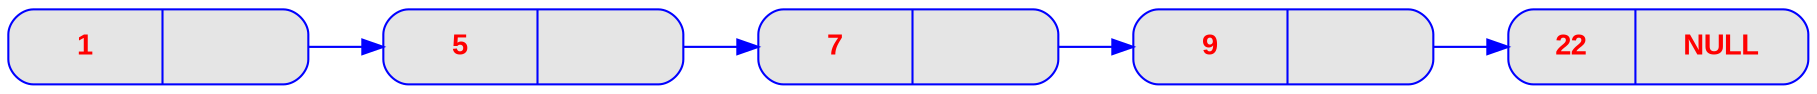 digraph liste { 
graph [ 
	rankdir = "LR" 
] 

node [ 
	fontname = "Arial bold"
	fontsize = "14" 
	fontcolor = "red" 
	style = "rounded, filled" 
	shape = "record" 
	fillcolor = "grey90" 
	color = "blue" 
	width = "2" 
] 

edge [ 
	color = "blue" 
] 

"ID_0001" [label = "{<elt> 1 | <next> }"];    
"ID_0001" : next -> "ID_0002";

"ID_0002" [label = "{<elt> 5 | <next> }"];    
"ID_0002" : next -> "ID_0003";

"ID_0003" [label = "{<elt> 7 | <next> }"];    
"ID_0003" : next -> "ID_0004";

"ID_0004" [label = "{<elt> 9 | <next> }"];    
"ID_0004" : next -> "ID_0005";

"ID_0005" [label = "{<elt> 22 | <next> NULL}"];


}

